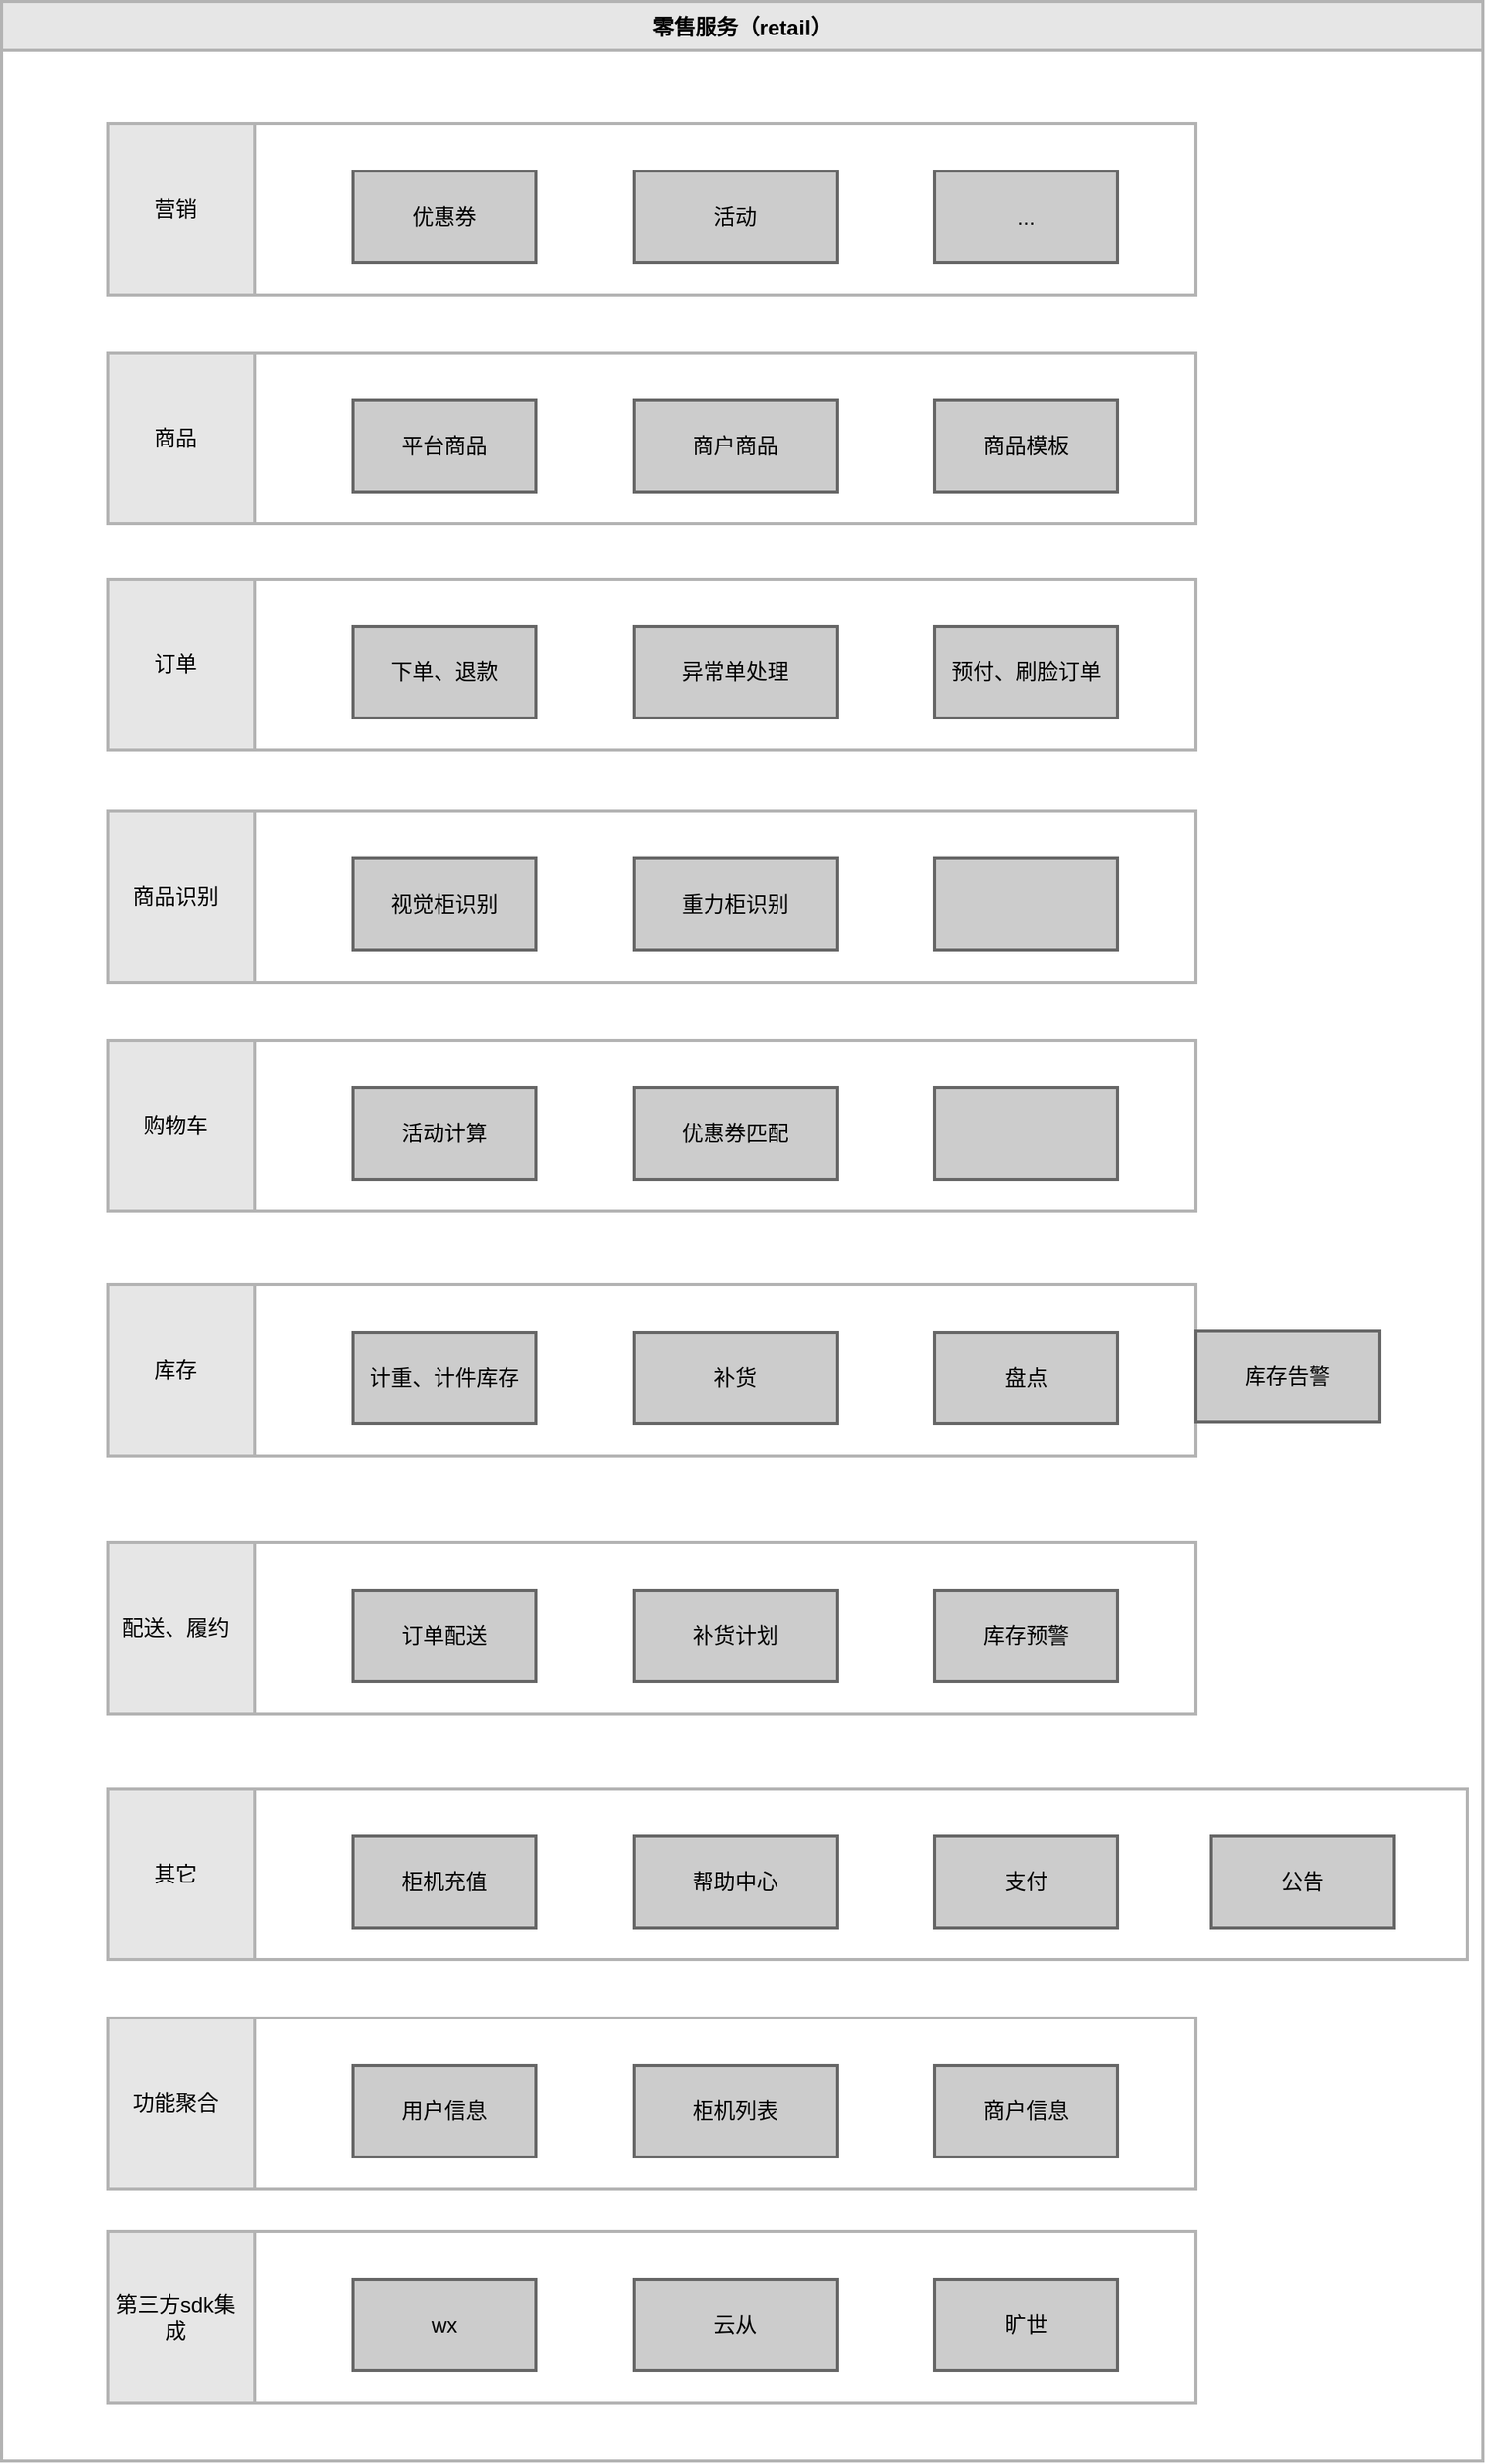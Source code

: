 <mxfile version="16.1.2" type="device"><diagram id="vNSX1wUFWptGLtius-la" name="第 1 页"><mxGraphModel dx="2031" dy="1236" grid="1" gridSize="10" guides="1" tooltips="1" connect="1" arrows="1" fold="1" page="1" pageScale="1" pageWidth="827" pageHeight="1169" math="0" shadow="0"><root><mxCell id="0"/><mxCell id="1" parent="0"/><mxCell id="crqFYKMtdZCkphOkNFia-1" value="零售服务（retail）" style="swimlane;shadow=0;glass=0;fontSize=14;strokeColor=#B3B3B3;strokeWidth=2;fillColor=#E6E6E6;gradientColor=none;startSize=32;" vertex="1" parent="1"><mxGeometry x="110" y="160" width="970" height="1610" as="geometry"/></mxCell><mxCell id="crqFYKMtdZCkphOkNFia-4" value="" style="swimlane;horizontal=0;startSize=96;strokeWidth=2;fillColor=#E6E6E6;strokeColor=#B3B3B3;align=left;verticalAlign=top;" vertex="1" parent="crqFYKMtdZCkphOkNFia-1"><mxGeometry x="70" y="80" width="712" height="112" as="geometry"/></mxCell><mxCell id="crqFYKMtdZCkphOkNFia-5" value="营销" style="text;html=1;strokeColor=none;fillColor=none;align=center;verticalAlign=middle;whiteSpace=wrap;rounded=0;fontSize=14;" vertex="1" parent="crqFYKMtdZCkphOkNFia-4"><mxGeometry y="33" width="88" height="46" as="geometry"/></mxCell><mxCell id="crqFYKMtdZCkphOkNFia-6" value="优惠券" style="rounded=0;whiteSpace=wrap;html=1;fontSize=14;strokeColor=#666666;strokeWidth=2;fillColor=#CCCCCC;" vertex="1" parent="crqFYKMtdZCkphOkNFia-4"><mxGeometry x="160" y="31" width="120" height="60" as="geometry"/></mxCell><mxCell id="crqFYKMtdZCkphOkNFia-7" value="活动" style="rounded=0;whiteSpace=wrap;html=1;fontSize=14;strokeColor=#666666;strokeWidth=2;fillColor=#CCCCCC;" vertex="1" parent="crqFYKMtdZCkphOkNFia-4"><mxGeometry x="344" y="31" width="133" height="60" as="geometry"/></mxCell><mxCell id="crqFYKMtdZCkphOkNFia-8" value="..." style="rounded=0;whiteSpace=wrap;html=1;fontSize=14;strokeColor=#666666;strokeWidth=2;fillColor=#CCCCCC;" vertex="1" parent="crqFYKMtdZCkphOkNFia-4"><mxGeometry x="541" y="31" width="120" height="60" as="geometry"/></mxCell><mxCell id="crqFYKMtdZCkphOkNFia-16" value="" style="swimlane;horizontal=0;startSize=96;strokeWidth=2;fillColor=#E6E6E6;strokeColor=#B3B3B3;align=left;verticalAlign=top;" vertex="1" parent="crqFYKMtdZCkphOkNFia-1"><mxGeometry x="70" y="230" width="712" height="112" as="geometry"/></mxCell><mxCell id="crqFYKMtdZCkphOkNFia-17" value="商品" style="text;html=1;strokeColor=none;fillColor=none;align=center;verticalAlign=middle;whiteSpace=wrap;rounded=0;fontSize=14;" vertex="1" parent="crqFYKMtdZCkphOkNFia-16"><mxGeometry y="33" width="88" height="46" as="geometry"/></mxCell><mxCell id="crqFYKMtdZCkphOkNFia-18" value="平台商品" style="rounded=0;whiteSpace=wrap;html=1;fontSize=14;strokeColor=#666666;strokeWidth=2;fillColor=#CCCCCC;" vertex="1" parent="crqFYKMtdZCkphOkNFia-16"><mxGeometry x="160" y="31" width="120" height="60" as="geometry"/></mxCell><mxCell id="crqFYKMtdZCkphOkNFia-19" value="商户商品" style="rounded=0;whiteSpace=wrap;html=1;fontSize=14;strokeColor=#666666;strokeWidth=2;fillColor=#CCCCCC;" vertex="1" parent="crqFYKMtdZCkphOkNFia-16"><mxGeometry x="344" y="31" width="133" height="60" as="geometry"/></mxCell><mxCell id="crqFYKMtdZCkphOkNFia-20" value="商品模板" style="rounded=0;whiteSpace=wrap;html=1;fontSize=14;strokeColor=#666666;strokeWidth=2;fillColor=#CCCCCC;" vertex="1" parent="crqFYKMtdZCkphOkNFia-16"><mxGeometry x="541" y="31" width="120" height="60" as="geometry"/></mxCell><mxCell id="crqFYKMtdZCkphOkNFia-21" value="" style="swimlane;horizontal=0;startSize=96;strokeWidth=2;fillColor=#E6E6E6;strokeColor=#B3B3B3;align=left;verticalAlign=top;" vertex="1" parent="crqFYKMtdZCkphOkNFia-1"><mxGeometry x="70" y="378" width="712" height="112" as="geometry"/></mxCell><mxCell id="crqFYKMtdZCkphOkNFia-22" value="订单" style="text;html=1;strokeColor=none;fillColor=none;align=center;verticalAlign=middle;whiteSpace=wrap;rounded=0;fontSize=14;" vertex="1" parent="crqFYKMtdZCkphOkNFia-21"><mxGeometry y="33" width="88" height="46" as="geometry"/></mxCell><mxCell id="crqFYKMtdZCkphOkNFia-23" value="下单、退款" style="rounded=0;whiteSpace=wrap;html=1;fontSize=14;strokeColor=#666666;strokeWidth=2;fillColor=#CCCCCC;" vertex="1" parent="crqFYKMtdZCkphOkNFia-21"><mxGeometry x="160" y="31" width="120" height="60" as="geometry"/></mxCell><mxCell id="crqFYKMtdZCkphOkNFia-24" value="异常单处理" style="rounded=0;whiteSpace=wrap;html=1;fontSize=14;strokeColor=#666666;strokeWidth=2;fillColor=#CCCCCC;" vertex="1" parent="crqFYKMtdZCkphOkNFia-21"><mxGeometry x="344" y="31" width="133" height="60" as="geometry"/></mxCell><mxCell id="crqFYKMtdZCkphOkNFia-25" value="预付、刷脸订单" style="rounded=0;whiteSpace=wrap;html=1;fontSize=14;strokeColor=#666666;strokeWidth=2;fillColor=#CCCCCC;" vertex="1" parent="crqFYKMtdZCkphOkNFia-21"><mxGeometry x="541" y="31" width="120" height="60" as="geometry"/></mxCell><mxCell id="crqFYKMtdZCkphOkNFia-26" value="" style="swimlane;horizontal=0;startSize=96;strokeWidth=2;fillColor=#E6E6E6;strokeColor=#B3B3B3;align=left;verticalAlign=top;" vertex="1" parent="crqFYKMtdZCkphOkNFia-1"><mxGeometry x="70" y="530" width="712" height="112" as="geometry"/></mxCell><mxCell id="crqFYKMtdZCkphOkNFia-27" value="商品识别" style="text;html=1;strokeColor=none;fillColor=none;align=center;verticalAlign=middle;whiteSpace=wrap;rounded=0;fontSize=14;" vertex="1" parent="crqFYKMtdZCkphOkNFia-26"><mxGeometry y="33" width="88" height="46" as="geometry"/></mxCell><mxCell id="crqFYKMtdZCkphOkNFia-28" value="视觉柜识别" style="rounded=0;whiteSpace=wrap;html=1;fontSize=14;strokeColor=#666666;strokeWidth=2;fillColor=#CCCCCC;" vertex="1" parent="crqFYKMtdZCkphOkNFia-26"><mxGeometry x="160" y="31" width="120" height="60" as="geometry"/></mxCell><mxCell id="crqFYKMtdZCkphOkNFia-29" value="重力柜识别" style="rounded=0;whiteSpace=wrap;html=1;fontSize=14;strokeColor=#666666;strokeWidth=2;fillColor=#CCCCCC;" vertex="1" parent="crqFYKMtdZCkphOkNFia-26"><mxGeometry x="344" y="31" width="133" height="60" as="geometry"/></mxCell><mxCell id="crqFYKMtdZCkphOkNFia-30" value="" style="rounded=0;whiteSpace=wrap;html=1;fontSize=14;strokeColor=#666666;strokeWidth=2;fillColor=#CCCCCC;" vertex="1" parent="crqFYKMtdZCkphOkNFia-26"><mxGeometry x="541" y="31" width="120" height="60" as="geometry"/></mxCell><mxCell id="crqFYKMtdZCkphOkNFia-36" value="" style="swimlane;horizontal=0;startSize=96;strokeWidth=2;fillColor=#E6E6E6;strokeColor=#B3B3B3;align=left;verticalAlign=top;" vertex="1" parent="crqFYKMtdZCkphOkNFia-1"><mxGeometry x="70" y="840" width="712" height="112" as="geometry"/></mxCell><mxCell id="crqFYKMtdZCkphOkNFia-37" value="库存" style="text;html=1;strokeColor=none;fillColor=none;align=center;verticalAlign=middle;whiteSpace=wrap;rounded=0;fontSize=14;" vertex="1" parent="crqFYKMtdZCkphOkNFia-36"><mxGeometry y="33" width="88" height="46" as="geometry"/></mxCell><mxCell id="crqFYKMtdZCkphOkNFia-38" value="计重、计件库存" style="rounded=0;whiteSpace=wrap;html=1;fontSize=14;strokeColor=#666666;strokeWidth=2;fillColor=#CCCCCC;" vertex="1" parent="crqFYKMtdZCkphOkNFia-36"><mxGeometry x="160" y="31" width="120" height="60" as="geometry"/></mxCell><mxCell id="crqFYKMtdZCkphOkNFia-39" value="补货" style="rounded=0;whiteSpace=wrap;html=1;fontSize=14;strokeColor=#666666;strokeWidth=2;fillColor=#CCCCCC;" vertex="1" parent="crqFYKMtdZCkphOkNFia-36"><mxGeometry x="344" y="31" width="133" height="60" as="geometry"/></mxCell><mxCell id="crqFYKMtdZCkphOkNFia-40" value="盘点" style="rounded=0;whiteSpace=wrap;html=1;fontSize=14;strokeColor=#666666;strokeWidth=2;fillColor=#CCCCCC;" vertex="1" parent="crqFYKMtdZCkphOkNFia-36"><mxGeometry x="541" y="31" width="120" height="60" as="geometry"/></mxCell><mxCell id="crqFYKMtdZCkphOkNFia-41" value="" style="swimlane;horizontal=0;startSize=96;strokeWidth=2;fillColor=#E6E6E6;strokeColor=#B3B3B3;align=left;verticalAlign=top;" vertex="1" parent="crqFYKMtdZCkphOkNFia-1"><mxGeometry x="70" y="1009" width="712" height="112" as="geometry"/></mxCell><mxCell id="crqFYKMtdZCkphOkNFia-42" value="配送、履约" style="text;html=1;strokeColor=none;fillColor=none;align=center;verticalAlign=middle;whiteSpace=wrap;rounded=0;fontSize=14;" vertex="1" parent="crqFYKMtdZCkphOkNFia-41"><mxGeometry y="33" width="88" height="46" as="geometry"/></mxCell><mxCell id="crqFYKMtdZCkphOkNFia-43" value="订单配送" style="rounded=0;whiteSpace=wrap;html=1;fontSize=14;strokeColor=#666666;strokeWidth=2;fillColor=#CCCCCC;" vertex="1" parent="crqFYKMtdZCkphOkNFia-41"><mxGeometry x="160" y="31" width="120" height="60" as="geometry"/></mxCell><mxCell id="crqFYKMtdZCkphOkNFia-44" value="补货计划" style="rounded=0;whiteSpace=wrap;html=1;fontSize=14;strokeColor=#666666;strokeWidth=2;fillColor=#CCCCCC;" vertex="1" parent="crqFYKMtdZCkphOkNFia-41"><mxGeometry x="344" y="31" width="133" height="60" as="geometry"/></mxCell><mxCell id="crqFYKMtdZCkphOkNFia-45" value="库存预警" style="rounded=0;whiteSpace=wrap;html=1;fontSize=14;strokeColor=#666666;strokeWidth=2;fillColor=#CCCCCC;" vertex="1" parent="crqFYKMtdZCkphOkNFia-41"><mxGeometry x="541" y="31" width="120" height="60" as="geometry"/></mxCell><mxCell id="crqFYKMtdZCkphOkNFia-46" value="库存告警" style="rounded=0;whiteSpace=wrap;html=1;fontSize=14;strokeColor=#666666;strokeWidth=2;fillColor=#CCCCCC;" vertex="1" parent="crqFYKMtdZCkphOkNFia-1"><mxGeometry x="782" y="870" width="120" height="60" as="geometry"/></mxCell><mxCell id="crqFYKMtdZCkphOkNFia-47" value="" style="swimlane;horizontal=0;startSize=96;strokeWidth=2;fillColor=#E6E6E6;strokeColor=#B3B3B3;align=left;verticalAlign=top;" vertex="1" parent="crqFYKMtdZCkphOkNFia-1"><mxGeometry x="70" y="1170" width="890" height="112" as="geometry"/></mxCell><mxCell id="crqFYKMtdZCkphOkNFia-48" value="其它" style="text;html=1;strokeColor=none;fillColor=none;align=center;verticalAlign=middle;whiteSpace=wrap;rounded=0;fontSize=14;" vertex="1" parent="crqFYKMtdZCkphOkNFia-47"><mxGeometry y="33" width="88" height="46" as="geometry"/></mxCell><mxCell id="crqFYKMtdZCkphOkNFia-49" value="柜机充值" style="rounded=0;whiteSpace=wrap;html=1;fontSize=14;strokeColor=#666666;strokeWidth=2;fillColor=#CCCCCC;" vertex="1" parent="crqFYKMtdZCkphOkNFia-47"><mxGeometry x="160" y="31" width="120" height="60" as="geometry"/></mxCell><mxCell id="crqFYKMtdZCkphOkNFia-50" value="帮助中心" style="rounded=0;whiteSpace=wrap;html=1;fontSize=14;strokeColor=#666666;strokeWidth=2;fillColor=#CCCCCC;" vertex="1" parent="crqFYKMtdZCkphOkNFia-47"><mxGeometry x="344" y="31" width="133" height="60" as="geometry"/></mxCell><mxCell id="crqFYKMtdZCkphOkNFia-51" value="支付" style="rounded=0;whiteSpace=wrap;html=1;fontSize=14;strokeColor=#666666;strokeWidth=2;fillColor=#CCCCCC;" vertex="1" parent="crqFYKMtdZCkphOkNFia-47"><mxGeometry x="541" y="31" width="120" height="60" as="geometry"/></mxCell><mxCell id="crqFYKMtdZCkphOkNFia-52" value="公告" style="rounded=0;whiteSpace=wrap;html=1;fontSize=14;strokeColor=#666666;strokeWidth=2;fillColor=#CCCCCC;" vertex="1" parent="crqFYKMtdZCkphOkNFia-47"><mxGeometry x="722" y="31" width="120" height="60" as="geometry"/></mxCell><mxCell id="crqFYKMtdZCkphOkNFia-53" value="" style="swimlane;horizontal=0;startSize=96;strokeWidth=2;fillColor=#E6E6E6;strokeColor=#B3B3B3;align=left;verticalAlign=top;" vertex="1" parent="crqFYKMtdZCkphOkNFia-1"><mxGeometry x="70" y="1320" width="712" height="112" as="geometry"/></mxCell><mxCell id="crqFYKMtdZCkphOkNFia-54" value="功能聚合" style="text;html=1;strokeColor=none;fillColor=none;align=center;verticalAlign=middle;whiteSpace=wrap;rounded=0;fontSize=14;" vertex="1" parent="crqFYKMtdZCkphOkNFia-53"><mxGeometry y="33" width="88" height="46" as="geometry"/></mxCell><mxCell id="crqFYKMtdZCkphOkNFia-55" value="用户信息" style="rounded=0;whiteSpace=wrap;html=1;fontSize=14;strokeColor=#666666;strokeWidth=2;fillColor=#CCCCCC;" vertex="1" parent="crqFYKMtdZCkphOkNFia-53"><mxGeometry x="160" y="31" width="120" height="60" as="geometry"/></mxCell><mxCell id="crqFYKMtdZCkphOkNFia-56" value="柜机列表" style="rounded=0;whiteSpace=wrap;html=1;fontSize=14;strokeColor=#666666;strokeWidth=2;fillColor=#CCCCCC;" vertex="1" parent="crqFYKMtdZCkphOkNFia-53"><mxGeometry x="344" y="31" width="133" height="60" as="geometry"/></mxCell><mxCell id="crqFYKMtdZCkphOkNFia-57" value="商户信息" style="rounded=0;whiteSpace=wrap;html=1;fontSize=14;strokeColor=#666666;strokeWidth=2;fillColor=#CCCCCC;" vertex="1" parent="crqFYKMtdZCkphOkNFia-53"><mxGeometry x="541" y="31" width="120" height="60" as="geometry"/></mxCell><mxCell id="crqFYKMtdZCkphOkNFia-58" value="" style="swimlane;horizontal=0;startSize=96;strokeWidth=2;fillColor=#E6E6E6;strokeColor=#B3B3B3;align=left;verticalAlign=top;" vertex="1" parent="crqFYKMtdZCkphOkNFia-1"><mxGeometry x="70" y="1460" width="712" height="112" as="geometry"/></mxCell><mxCell id="crqFYKMtdZCkphOkNFia-59" value="第三方sdk集成" style="text;html=1;strokeColor=none;fillColor=none;align=center;verticalAlign=middle;whiteSpace=wrap;rounded=0;fontSize=14;" vertex="1" parent="crqFYKMtdZCkphOkNFia-58"><mxGeometry y="33" width="88" height="46" as="geometry"/></mxCell><mxCell id="crqFYKMtdZCkphOkNFia-60" value="wx" style="rounded=0;whiteSpace=wrap;html=1;fontSize=14;strokeColor=#666666;strokeWidth=2;fillColor=#CCCCCC;" vertex="1" parent="crqFYKMtdZCkphOkNFia-58"><mxGeometry x="160" y="31" width="120" height="60" as="geometry"/></mxCell><mxCell id="crqFYKMtdZCkphOkNFia-61" value="云从" style="rounded=0;whiteSpace=wrap;html=1;fontSize=14;strokeColor=#666666;strokeWidth=2;fillColor=#CCCCCC;" vertex="1" parent="crqFYKMtdZCkphOkNFia-58"><mxGeometry x="344" y="31" width="133" height="60" as="geometry"/></mxCell><mxCell id="crqFYKMtdZCkphOkNFia-62" value="旷世" style="rounded=0;whiteSpace=wrap;html=1;fontSize=14;strokeColor=#666666;strokeWidth=2;fillColor=#CCCCCC;" vertex="1" parent="crqFYKMtdZCkphOkNFia-58"><mxGeometry x="541" y="31" width="120" height="60" as="geometry"/></mxCell><mxCell id="crqFYKMtdZCkphOkNFia-31" value="" style="swimlane;horizontal=0;startSize=96;strokeWidth=2;fillColor=#E6E6E6;strokeColor=#B3B3B3;align=left;verticalAlign=top;" vertex="1" parent="1"><mxGeometry x="180" y="840" width="712" height="112" as="geometry"/></mxCell><mxCell id="crqFYKMtdZCkphOkNFia-32" value="购物车" style="text;html=1;strokeColor=none;fillColor=none;align=center;verticalAlign=middle;whiteSpace=wrap;rounded=0;fontSize=14;" vertex="1" parent="crqFYKMtdZCkphOkNFia-31"><mxGeometry y="33" width="88" height="46" as="geometry"/></mxCell><mxCell id="crqFYKMtdZCkphOkNFia-33" value="活动计算" style="rounded=0;whiteSpace=wrap;html=1;fontSize=14;strokeColor=#666666;strokeWidth=2;fillColor=#CCCCCC;" vertex="1" parent="crqFYKMtdZCkphOkNFia-31"><mxGeometry x="160" y="31" width="120" height="60" as="geometry"/></mxCell><mxCell id="crqFYKMtdZCkphOkNFia-34" value="优惠券匹配" style="rounded=0;whiteSpace=wrap;html=1;fontSize=14;strokeColor=#666666;strokeWidth=2;fillColor=#CCCCCC;" vertex="1" parent="crqFYKMtdZCkphOkNFia-31"><mxGeometry x="344" y="31" width="133" height="60" as="geometry"/></mxCell><mxCell id="crqFYKMtdZCkphOkNFia-35" value="" style="rounded=0;whiteSpace=wrap;html=1;fontSize=14;strokeColor=#666666;strokeWidth=2;fillColor=#CCCCCC;" vertex="1" parent="crqFYKMtdZCkphOkNFia-31"><mxGeometry x="541" y="31" width="120" height="60" as="geometry"/></mxCell></root></mxGraphModel></diagram></mxfile>